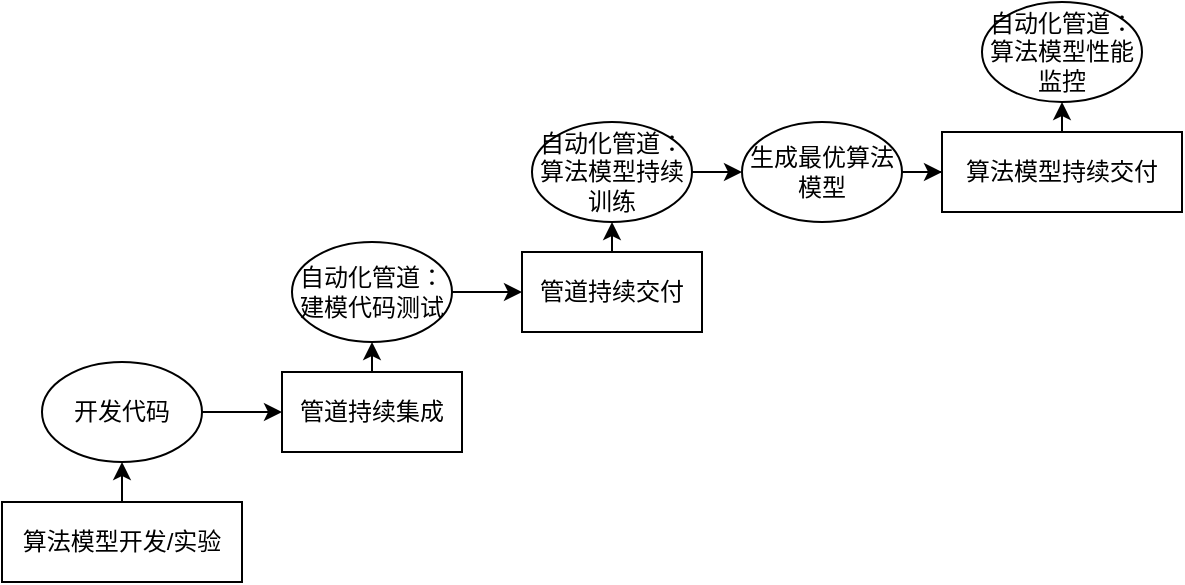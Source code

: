 <mxfile version="14.6.10" type="github">
  <diagram id="kmytcfDloh8X-QQEbOZM" name="第 1 页">
    <mxGraphModel dx="1422" dy="706" grid="1" gridSize="10" guides="1" tooltips="1" connect="1" arrows="1" fold="1" page="1" pageScale="1" pageWidth="827" pageHeight="1169" math="0" shadow="0">
      <root>
        <mxCell id="0" />
        <mxCell id="1" parent="0" />
        <mxCell id="xd8yetuonLmeL3ue4RGG-6" style="edgeStyle=orthogonalEdgeStyle;rounded=0;orthogonalLoop=1;jettySize=auto;html=1;exitX=0.5;exitY=0;exitDx=0;exitDy=0;entryX=0.5;entryY=1;entryDx=0;entryDy=0;" edge="1" parent="1" source="xd8yetuonLmeL3ue4RGG-1" target="xd8yetuonLmeL3ue4RGG-5">
          <mxGeometry relative="1" as="geometry" />
        </mxCell>
        <mxCell id="xd8yetuonLmeL3ue4RGG-1" value="&lt;div&gt;算法模型开发/实验&lt;/div&gt;" style="rounded=0;whiteSpace=wrap;html=1;" vertex="1" parent="1">
          <mxGeometry x="100" y="400" width="120" height="40" as="geometry" />
        </mxCell>
        <mxCell id="xd8yetuonLmeL3ue4RGG-10" style="edgeStyle=orthogonalEdgeStyle;rounded=0;orthogonalLoop=1;jettySize=auto;html=1;exitX=0.5;exitY=0;exitDx=0;exitDy=0;entryX=0.5;entryY=1;entryDx=0;entryDy=0;" edge="1" parent="1" source="xd8yetuonLmeL3ue4RGG-2" target="xd8yetuonLmeL3ue4RGG-8">
          <mxGeometry relative="1" as="geometry" />
        </mxCell>
        <mxCell id="xd8yetuonLmeL3ue4RGG-2" value="&lt;div&gt;管道持续集成&lt;/div&gt;" style="rounded=0;whiteSpace=wrap;html=1;" vertex="1" parent="1">
          <mxGeometry x="240" y="335" width="90" height="40" as="geometry" />
        </mxCell>
        <mxCell id="xd8yetuonLmeL3ue4RGG-15" style="edgeStyle=orthogonalEdgeStyle;rounded=0;orthogonalLoop=1;jettySize=auto;html=1;exitX=0.5;exitY=0;exitDx=0;exitDy=0;entryX=0.5;entryY=1;entryDx=0;entryDy=0;" edge="1" parent="1" source="xd8yetuonLmeL3ue4RGG-3" target="xd8yetuonLmeL3ue4RGG-11">
          <mxGeometry relative="1" as="geometry" />
        </mxCell>
        <mxCell id="xd8yetuonLmeL3ue4RGG-3" value="&lt;div&gt;管道持续交付&lt;/div&gt;" style="rounded=0;whiteSpace=wrap;html=1;" vertex="1" parent="1">
          <mxGeometry x="360" y="275" width="90" height="40" as="geometry" />
        </mxCell>
        <mxCell id="xd8yetuonLmeL3ue4RGG-19" style="edgeStyle=orthogonalEdgeStyle;rounded=0;orthogonalLoop=1;jettySize=auto;html=1;exitX=0.5;exitY=0;exitDx=0;exitDy=0;entryX=0.5;entryY=1;entryDx=0;entryDy=0;" edge="1" parent="1" source="xd8yetuonLmeL3ue4RGG-4" target="xd8yetuonLmeL3ue4RGG-14">
          <mxGeometry relative="1" as="geometry" />
        </mxCell>
        <mxCell id="xd8yetuonLmeL3ue4RGG-4" value="&lt;div&gt;算法模型持续交付&lt;/div&gt;" style="rounded=0;whiteSpace=wrap;html=1;" vertex="1" parent="1">
          <mxGeometry x="570" y="215" width="120" height="40" as="geometry" />
        </mxCell>
        <mxCell id="xd8yetuonLmeL3ue4RGG-7" style="edgeStyle=orthogonalEdgeStyle;rounded=0;orthogonalLoop=1;jettySize=auto;html=1;exitX=1;exitY=0.5;exitDx=0;exitDy=0;entryX=0;entryY=0.5;entryDx=0;entryDy=0;" edge="1" parent="1" source="xd8yetuonLmeL3ue4RGG-5" target="xd8yetuonLmeL3ue4RGG-2">
          <mxGeometry relative="1" as="geometry" />
        </mxCell>
        <mxCell id="xd8yetuonLmeL3ue4RGG-5" value="开发代码" style="ellipse;whiteSpace=wrap;html=1;" vertex="1" parent="1">
          <mxGeometry x="120" y="330" width="80" height="50" as="geometry" />
        </mxCell>
        <mxCell id="xd8yetuonLmeL3ue4RGG-9" style="edgeStyle=orthogonalEdgeStyle;rounded=0;orthogonalLoop=1;jettySize=auto;html=1;exitX=1;exitY=0.5;exitDx=0;exitDy=0;entryX=0;entryY=0.5;entryDx=0;entryDy=0;" edge="1" parent="1" source="xd8yetuonLmeL3ue4RGG-8" target="xd8yetuonLmeL3ue4RGG-3">
          <mxGeometry relative="1" as="geometry" />
        </mxCell>
        <mxCell id="xd8yetuonLmeL3ue4RGG-8" value="&lt;div&gt;自动化管道：建模代码测试&lt;/div&gt;" style="ellipse;whiteSpace=wrap;html=1;" vertex="1" parent="1">
          <mxGeometry x="245" y="270" width="80" height="50" as="geometry" />
        </mxCell>
        <mxCell id="xd8yetuonLmeL3ue4RGG-16" style="edgeStyle=orthogonalEdgeStyle;rounded=0;orthogonalLoop=1;jettySize=auto;html=1;exitX=1;exitY=0.5;exitDx=0;exitDy=0;entryX=0;entryY=0.5;entryDx=0;entryDy=0;" edge="1" parent="1" source="xd8yetuonLmeL3ue4RGG-11" target="xd8yetuonLmeL3ue4RGG-12">
          <mxGeometry relative="1" as="geometry" />
        </mxCell>
        <mxCell id="xd8yetuonLmeL3ue4RGG-11" value="&lt;div&gt;自动化管道：算法模型持续训练&lt;/div&gt;" style="ellipse;whiteSpace=wrap;html=1;" vertex="1" parent="1">
          <mxGeometry x="365" y="210" width="80" height="50" as="geometry" />
        </mxCell>
        <mxCell id="xd8yetuonLmeL3ue4RGG-17" style="edgeStyle=orthogonalEdgeStyle;rounded=0;orthogonalLoop=1;jettySize=auto;html=1;exitX=1;exitY=0.5;exitDx=0;exitDy=0;" edge="1" parent="1" source="xd8yetuonLmeL3ue4RGG-12" target="xd8yetuonLmeL3ue4RGG-4">
          <mxGeometry relative="1" as="geometry" />
        </mxCell>
        <mxCell id="xd8yetuonLmeL3ue4RGG-12" value="&lt;div&gt;生成最优算法模型&lt;/div&gt;" style="ellipse;whiteSpace=wrap;html=1;" vertex="1" parent="1">
          <mxGeometry x="470" y="210" width="80" height="50" as="geometry" />
        </mxCell>
        <mxCell id="xd8yetuonLmeL3ue4RGG-14" value="&lt;div&gt;自动化管道：算法模型性能监控&lt;/div&gt;" style="ellipse;whiteSpace=wrap;html=1;" vertex="1" parent="1">
          <mxGeometry x="590" y="150" width="80" height="50" as="geometry" />
        </mxCell>
      </root>
    </mxGraphModel>
  </diagram>
</mxfile>
